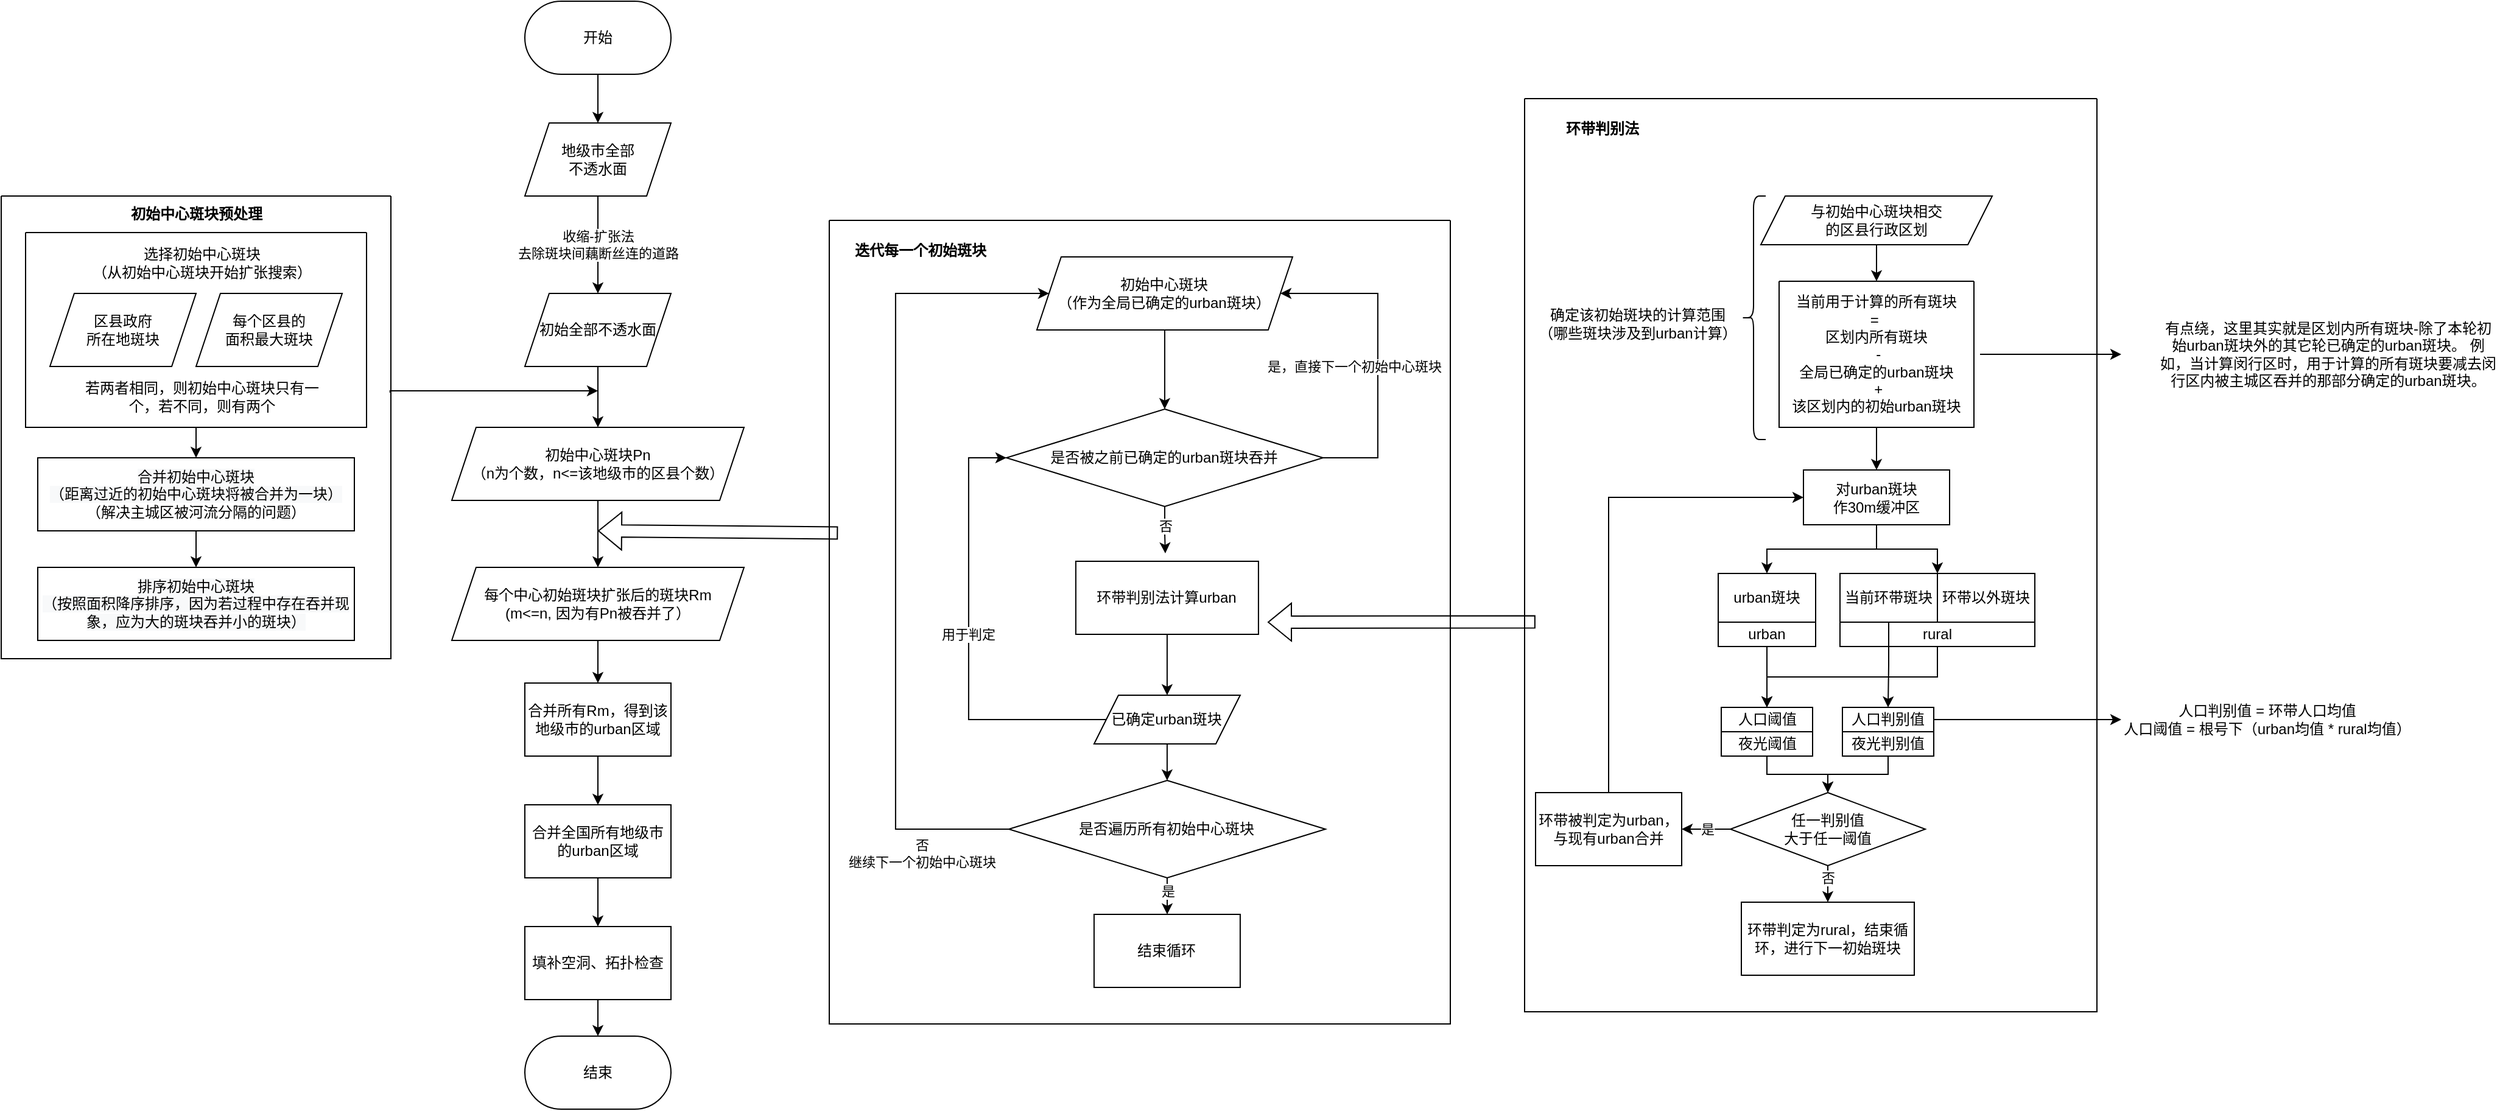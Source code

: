 <mxfile scale="3" border="0">
    <diagram id="-etbauJbDaMdRkypjcUd" name="第 1 页">
        <mxGraphModel dx="2452" dy="1109" grid="1" gridSize="10" guides="1" tooltips="1" connect="1" arrows="1" fold="1" page="1" pageScale="1" pageWidth="827" pageHeight="1169" math="0" shadow="0">
            <root>
                <mxCell id="0"/>
                <mxCell id="1" parent="0"/>
                <mxCell id="5" value="" style="edgeStyle=none;html=1;" edge="1" parent="1" source="3" target="4">
                    <mxGeometry relative="1" as="geometry"/>
                </mxCell>
                <mxCell id="6" value="收缩-扩张法&lt;br&gt;去除斑块间藕断丝连的道路" style="edgeLabel;html=1;align=center;verticalAlign=middle;resizable=0;points=[];" vertex="1" connectable="0" parent="5">
                    <mxGeometry x="-0.512" y="-1" relative="1" as="geometry">
                        <mxPoint x="1" y="20" as="offset"/>
                    </mxGeometry>
                </mxCell>
                <mxCell id="3" value="地级市全部&lt;br&gt;不透水面" style="shape=parallelogram;perimeter=parallelogramPerimeter;whiteSpace=wrap;html=1;fixedSize=1;" vertex="1" parent="1">
                    <mxGeometry x="200" y="190" width="120" height="60" as="geometry"/>
                </mxCell>
                <mxCell id="26" style="edgeStyle=none;html=1;exitX=0.5;exitY=1;exitDx=0;exitDy=0;entryX=0.5;entryY=0;entryDx=0;entryDy=0;" edge="1" parent="1" source="4" target="23">
                    <mxGeometry relative="1" as="geometry"/>
                </mxCell>
                <mxCell id="4" value="初始全部不透水面" style="shape=parallelogram;perimeter=parallelogramPerimeter;whiteSpace=wrap;html=1;fixedSize=1;" vertex="1" parent="1">
                    <mxGeometry x="200" y="330" width="120" height="60" as="geometry"/>
                </mxCell>
                <mxCell id="21" style="edgeStyle=none;html=1;exitX=0.5;exitY=1;exitDx=0;exitDy=0;entryX=0.5;entryY=0;entryDx=0;entryDy=0;" edge="1" parent="1" source="7" target="19">
                    <mxGeometry relative="1" as="geometry"/>
                </mxCell>
                <mxCell id="7" value="" style="swimlane;startSize=0;" vertex="1" parent="1">
                    <mxGeometry x="-210" y="280" width="280" height="160" as="geometry"/>
                </mxCell>
                <mxCell id="9" value="区县政府&lt;br&gt;所在地斑块" style="shape=parallelogram;perimeter=parallelogramPerimeter;whiteSpace=wrap;html=1;fixedSize=1;" vertex="1" parent="7">
                    <mxGeometry x="20" y="50" width="120" height="60" as="geometry"/>
                </mxCell>
                <mxCell id="10" value="每个区县的&lt;br&gt;面积最大斑块" style="shape=parallelogram;perimeter=parallelogramPerimeter;whiteSpace=wrap;html=1;fixedSize=1;" vertex="1" parent="7">
                    <mxGeometry x="140" y="50" width="120" height="60" as="geometry"/>
                </mxCell>
                <mxCell id="11" value="选择初始中心斑块&lt;br&gt;（从初始中心斑块开始扩张搜索）" style="text;html=1;strokeColor=none;fillColor=none;align=center;verticalAlign=middle;whiteSpace=wrap;rounded=0;" vertex="1" parent="7">
                    <mxGeometry x="50" y="10" width="190" height="30" as="geometry"/>
                </mxCell>
                <mxCell id="13" value="若两者相同，则初始中心斑块只有一个，若不同，则有两个" style="text;html=1;strokeColor=none;fillColor=none;align=center;verticalAlign=middle;whiteSpace=wrap;rounded=0;" vertex="1" parent="7">
                    <mxGeometry x="40" y="120" width="210" height="30" as="geometry"/>
                </mxCell>
                <mxCell id="22" style="edgeStyle=none;html=1;exitX=0.5;exitY=1;exitDx=0;exitDy=0;entryX=0.5;entryY=0;entryDx=0;entryDy=0;" edge="1" parent="1" source="19" target="20">
                    <mxGeometry relative="1" as="geometry"/>
                </mxCell>
                <mxCell id="19" value="&lt;span style=&quot;color: rgb(0 , 0 , 0) ; font-family: &amp;#34;helvetica&amp;#34; ; font-size: 12px ; font-style: normal ; font-weight: 400 ; letter-spacing: normal ; text-align: center ; text-indent: 0px ; text-transform: none ; word-spacing: 0px ; background-color: rgb(248 , 249 , 250) ; display: inline ; float: none&quot;&gt;合并初始中心斑块&lt;/span&gt;&lt;br style=&quot;color: rgb(0 , 0 , 0) ; font-family: &amp;#34;helvetica&amp;#34; ; font-size: 12px ; font-style: normal ; font-weight: 400 ; letter-spacing: normal ; text-align: center ; text-indent: 0px ; text-transform: none ; word-spacing: 0px ; background-color: rgb(248 , 249 , 250)&quot;&gt;&lt;span style=&quot;color: rgb(0 , 0 , 0) ; font-family: &amp;#34;helvetica&amp;#34; ; font-size: 12px ; font-style: normal ; font-weight: 400 ; letter-spacing: normal ; text-align: center ; text-indent: 0px ; text-transform: none ; word-spacing: 0px ; background-color: rgb(248 , 249 , 250) ; display: inline ; float: none&quot;&gt;（距离过近的初始中心斑块将被合并为一块）&lt;br&gt;&lt;/span&gt;（解决主城区被河流分隔的问题）" style="rounded=0;whiteSpace=wrap;html=1;" vertex="1" parent="1">
                    <mxGeometry x="-200" y="465" width="260" height="60" as="geometry"/>
                </mxCell>
                <mxCell id="20" value="&lt;span style=&quot;color: rgb(0 , 0 , 0) ; font-family: &amp;#34;helvetica&amp;#34; ; font-size: 12px ; font-style: normal ; font-weight: 400 ; letter-spacing: normal ; text-align: center ; text-indent: 0px ; text-transform: none ; word-spacing: 0px ; background-color: rgb(248 , 249 , 250) ; display: inline ; float: none&quot;&gt;排序初始中心斑块&lt;/span&gt;&lt;br style=&quot;color: rgb(0 , 0 , 0) ; font-family: &amp;#34;helvetica&amp;#34; ; font-size: 12px ; font-style: normal ; font-weight: 400 ; letter-spacing: normal ; text-align: center ; text-indent: 0px ; text-transform: none ; word-spacing: 0px ; background-color: rgb(248 , 249 , 250)&quot;&gt;&lt;span style=&quot;color: rgb(0 , 0 , 0) ; font-family: &amp;#34;helvetica&amp;#34; ; font-size: 12px ; font-style: normal ; font-weight: 400 ; letter-spacing: normal ; text-align: center ; text-indent: 0px ; text-transform: none ; word-spacing: 0px ; background-color: rgb(248 , 249 , 250) ; display: inline ; float: none&quot;&gt;（按照面积降序排序，因为若过程中存在吞并现象，应为大的斑块吞并小的斑块）&lt;/span&gt;" style="rounded=0;whiteSpace=wrap;html=1;" vertex="1" parent="1">
                    <mxGeometry x="-200" y="555" width="260" height="60" as="geometry"/>
                </mxCell>
                <mxCell id="29" style="edgeStyle=orthogonalEdgeStyle;rounded=0;html=1;exitX=0.5;exitY=1;exitDx=0;exitDy=0;entryX=0.5;entryY=0;entryDx=0;entryDy=0;" edge="1" parent="1" source="23" target="28">
                    <mxGeometry relative="1" as="geometry"/>
                </mxCell>
                <mxCell id="23" value="初始中心斑块Pn&lt;br&gt;（n为个数，n&amp;lt;=该地级市的区县个数）" style="shape=parallelogram;perimeter=parallelogramPerimeter;whiteSpace=wrap;html=1;fixedSize=1;" vertex="1" parent="1">
                    <mxGeometry x="140" y="440" width="240" height="60" as="geometry"/>
                </mxCell>
                <mxCell id="27" style="edgeStyle=orthogonalEdgeStyle;html=1;exitX=0.998;exitY=0.425;exitDx=0;exitDy=0;rounded=0;exitPerimeter=0;" edge="1" parent="1" source="24">
                    <mxGeometry relative="1" as="geometry">
                        <mxPoint x="260" y="410" as="targetPoint"/>
                        <Array as="points">
                            <mxPoint x="89" y="410"/>
                        </Array>
                    </mxGeometry>
                </mxCell>
                <mxCell id="24" value="" style="swimlane;startSize=0;" vertex="1" parent="1">
                    <mxGeometry x="-230" y="250" width="320" height="380" as="geometry"/>
                </mxCell>
                <mxCell id="25" value="初始中心斑块预处理" style="text;html=1;align=center;verticalAlign=middle;resizable=0;points=[];autosize=1;strokeColor=none;fillColor=none;fontStyle=1" vertex="1" parent="24">
                    <mxGeometry x="100" y="5" width="120" height="20" as="geometry"/>
                </mxCell>
                <mxCell id="103" style="edgeStyle=orthogonalEdgeStyle;rounded=0;html=1;exitX=0.5;exitY=1;exitDx=0;exitDy=0;entryX=0.5;entryY=0;entryDx=0;entryDy=0;" edge="1" parent="1" source="28" target="99">
                    <mxGeometry relative="1" as="geometry"/>
                </mxCell>
                <mxCell id="28" value="每个中心初始斑块扩张后的斑块Rm&lt;br&gt;(m&amp;lt;=n, 因为有Pn被吞并了）&lt;br&gt;" style="shape=parallelogram;perimeter=parallelogramPerimeter;whiteSpace=wrap;html=1;fixedSize=1;" vertex="1" parent="1">
                    <mxGeometry x="140" y="555" width="240" height="60" as="geometry"/>
                </mxCell>
                <mxCell id="34" value="" style="swimlane;startSize=0;" vertex="1" parent="1">
                    <mxGeometry x="1021" y="170" width="470" height="750" as="geometry"/>
                </mxCell>
                <mxCell id="35" value="确定该初始斑块的计算范围&lt;br&gt;（哪些斑块涉及到urban计算）" style="text;html=1;strokeColor=none;fillColor=none;align=center;verticalAlign=middle;whiteSpace=wrap;rounded=0;" vertex="1" parent="34">
                    <mxGeometry x="8" y="170" width="170" height="30" as="geometry"/>
                </mxCell>
                <mxCell id="42" style="edgeStyle=orthogonalEdgeStyle;rounded=0;html=1;exitX=0.5;exitY=1;exitDx=0;exitDy=0;entryX=0.5;entryY=0;entryDx=0;entryDy=0;" edge="1" parent="34" source="36" target="41">
                    <mxGeometry relative="1" as="geometry"/>
                </mxCell>
                <mxCell id="36" value="与初始中心斑块相交&lt;br&gt;的区县行政区划" style="shape=parallelogram;perimeter=parallelogramPerimeter;whiteSpace=wrap;html=1;fixedSize=1;" vertex="1" parent="34">
                    <mxGeometry x="194" y="80" width="190" height="40" as="geometry"/>
                </mxCell>
                <mxCell id="37" value="当前用于计算的所有斑块 &lt;br&gt;=&amp;nbsp; &lt;br&gt;区划内所有斑块&lt;br&gt;&amp;nbsp;-&lt;br&gt;全局已确定的urban斑块&lt;br&gt;&amp;nbsp;+&lt;br&gt;该区划内的初始urban斑块" style="text;html=1;strokeColor=none;fillColor=none;align=center;verticalAlign=middle;whiteSpace=wrap;rounded=0;" vertex="1" parent="34">
                    <mxGeometry x="204" y="170" width="170" height="80" as="geometry"/>
                </mxCell>
                <mxCell id="68" style="edgeStyle=orthogonalEdgeStyle;rounded=0;html=1;exitX=0.5;exitY=1;exitDx=0;exitDy=0;entryX=0.5;entryY=0;entryDx=0;entryDy=0;" edge="1" parent="34" source="41" target="67">
                    <mxGeometry relative="1" as="geometry"/>
                </mxCell>
                <mxCell id="41" value="" style="swimlane;startSize=0;" vertex="1" parent="34">
                    <mxGeometry x="209" y="150" width="160" height="120" as="geometry"/>
                </mxCell>
                <mxCell id="43" value="urban斑块" style="rounded=0;whiteSpace=wrap;html=1;" vertex="1" parent="34">
                    <mxGeometry x="159" y="390" width="80" height="40" as="geometry"/>
                </mxCell>
                <mxCell id="44" value="当前环带斑块" style="rounded=0;whiteSpace=wrap;html=1;" vertex="1" parent="34">
                    <mxGeometry x="259" y="390" width="80" height="40" as="geometry"/>
                </mxCell>
                <mxCell id="45" value="环带以外斑块" style="rounded=0;whiteSpace=wrap;html=1;" vertex="1" parent="34">
                    <mxGeometry x="339" y="390" width="80" height="40" as="geometry"/>
                </mxCell>
                <mxCell id="109" style="edgeStyle=orthogonalEdgeStyle;rounded=0;html=1;exitX=0.5;exitY=1;exitDx=0;exitDy=0;entryX=0.5;entryY=0;entryDx=0;entryDy=0;" edge="1" parent="34" source="46" target="51">
                    <mxGeometry relative="1" as="geometry"/>
                </mxCell>
                <mxCell id="46" value="urban" style="rounded=0;whiteSpace=wrap;html=1;" vertex="1" parent="34">
                    <mxGeometry x="159" y="430" width="80" height="20" as="geometry"/>
                </mxCell>
                <mxCell id="56" style="edgeStyle=orthogonalEdgeStyle;rounded=0;html=1;exitX=0.5;exitY=1;exitDx=0;exitDy=0;entryX=0.5;entryY=0;entryDx=0;entryDy=0;" edge="1" parent="34" source="47" target="51">
                    <mxGeometry relative="1" as="geometry"/>
                </mxCell>
                <mxCell id="47" value="rural" style="rounded=0;whiteSpace=wrap;html=1;" vertex="1" parent="34">
                    <mxGeometry x="259" y="430" width="160" height="20" as="geometry"/>
                </mxCell>
                <mxCell id="51" value="人口阈值" style="rounded=0;whiteSpace=wrap;html=1;" vertex="1" parent="34">
                    <mxGeometry x="161.5" y="500" width="75" height="20" as="geometry"/>
                </mxCell>
                <mxCell id="79" style="edgeStyle=orthogonalEdgeStyle;rounded=0;html=1;exitX=0.5;exitY=1;exitDx=0;exitDy=0;entryX=0.5;entryY=0;entryDx=0;entryDy=0;" edge="1" parent="34" source="52" target="63">
                    <mxGeometry relative="1" as="geometry"/>
                </mxCell>
                <mxCell id="52" value="夜光阈值" style="rounded=0;whiteSpace=wrap;html=1;" vertex="1" parent="34">
                    <mxGeometry x="161.5" y="520" width="75" height="20" as="geometry"/>
                </mxCell>
                <mxCell id="53" value="人口判别值" style="rounded=0;whiteSpace=wrap;html=1;" vertex="1" parent="34">
                    <mxGeometry x="261" y="500" width="75" height="20" as="geometry"/>
                </mxCell>
                <mxCell id="54" value="夜光判别值" style="rounded=0;whiteSpace=wrap;html=1;" vertex="1" parent="34">
                    <mxGeometry x="261" y="520" width="75" height="20" as="geometry"/>
                </mxCell>
                <mxCell id="55" style="edgeStyle=orthogonalEdgeStyle;rounded=0;html=1;exitX=0.5;exitY=1;exitDx=0;exitDy=0;entryX=0.5;entryY=0;entryDx=0;entryDy=0;" edge="1" parent="34" source="44" target="53">
                    <mxGeometry relative="1" as="geometry"/>
                </mxCell>
                <mxCell id="74" style="edgeStyle=orthogonalEdgeStyle;rounded=0;html=1;exitX=0;exitY=0.5;exitDx=0;exitDy=0;entryX=1;entryY=0.5;entryDx=0;entryDy=0;" edge="1" parent="34" source="63" target="73">
                    <mxGeometry relative="1" as="geometry"/>
                </mxCell>
                <mxCell id="76" value="是" style="edgeLabel;html=1;align=center;verticalAlign=middle;resizable=0;points=[];" vertex="1" connectable="0" parent="74">
                    <mxGeometry x="0.333" relative="1" as="geometry">
                        <mxPoint x="7" as="offset"/>
                    </mxGeometry>
                </mxCell>
                <mxCell id="77" style="edgeStyle=orthogonalEdgeStyle;rounded=0;html=1;exitX=0.5;exitY=1;exitDx=0;exitDy=0;entryX=0.5;entryY=0;entryDx=0;entryDy=0;" edge="1" parent="34" source="63" target="72">
                    <mxGeometry relative="1" as="geometry">
                        <Array as="points">
                            <mxPoint x="249" y="640"/>
                            <mxPoint x="249" y="640"/>
                        </Array>
                    </mxGeometry>
                </mxCell>
                <mxCell id="78" value="否" style="edgeLabel;html=1;align=center;verticalAlign=middle;resizable=0;points=[];" vertex="1" connectable="0" parent="77">
                    <mxGeometry x="-0.334" relative="1" as="geometry">
                        <mxPoint as="offset"/>
                    </mxGeometry>
                </mxCell>
                <mxCell id="63" value="任一判别值&lt;br&gt;大于任一阈值" style="rhombus;whiteSpace=wrap;html=1;" vertex="1" parent="34">
                    <mxGeometry x="169" y="570" width="160" height="60" as="geometry"/>
                </mxCell>
                <mxCell id="69" style="edgeStyle=orthogonalEdgeStyle;rounded=0;html=1;exitX=0.5;exitY=1;exitDx=0;exitDy=0;entryX=0.5;entryY=0;entryDx=0;entryDy=0;" edge="1" parent="34" source="67" target="43">
                    <mxGeometry relative="1" as="geometry"/>
                </mxCell>
                <mxCell id="70" style="edgeStyle=orthogonalEdgeStyle;rounded=0;html=1;exitX=0.5;exitY=1;exitDx=0;exitDy=0;entryX=1;entryY=0;entryDx=0;entryDy=0;" edge="1" parent="34" source="67" target="44">
                    <mxGeometry relative="1" as="geometry"/>
                </mxCell>
                <mxCell id="67" value="对urban斑块&lt;br&gt;作30m缓冲区" style="rounded=0;whiteSpace=wrap;html=1;" vertex="1" parent="34">
                    <mxGeometry x="229" y="305" width="120" height="45" as="geometry"/>
                </mxCell>
                <mxCell id="72" value="环带判定为rural，结束循环，进行下一初始斑块" style="rounded=0;whiteSpace=wrap;html=1;" vertex="1" parent="34">
                    <mxGeometry x="178" y="660" width="142" height="60" as="geometry"/>
                </mxCell>
                <mxCell id="75" style="edgeStyle=orthogonalEdgeStyle;rounded=0;html=1;exitX=0.5;exitY=0;exitDx=0;exitDy=0;entryX=0;entryY=0.5;entryDx=0;entryDy=0;" edge="1" parent="34" source="73" target="67">
                    <mxGeometry relative="1" as="geometry"/>
                </mxCell>
                <mxCell id="73" value="环带被判定为urban，与现有urban合并" style="rounded=0;whiteSpace=wrap;html=1;" vertex="1" parent="34">
                    <mxGeometry x="9" y="570" width="120" height="60" as="geometry"/>
                </mxCell>
                <mxCell id="88" value="环带判别法" style="text;html=1;strokeColor=none;fillColor=none;align=center;verticalAlign=middle;whiteSpace=wrap;rounded=0;fontStyle=1" vertex="1" parent="34">
                    <mxGeometry x="-1" y="10" width="130" height="30" as="geometry"/>
                </mxCell>
                <mxCell id="90" value="" style="shape=curlyBracket;whiteSpace=wrap;html=1;rounded=1;" vertex="1" parent="34">
                    <mxGeometry x="178" y="80" width="20" height="200" as="geometry"/>
                </mxCell>
                <mxCell id="80" style="edgeStyle=orthogonalEdgeStyle;rounded=0;html=1;exitX=0.5;exitY=1;exitDx=0;exitDy=0;entryX=0.5;entryY=0;entryDx=0;entryDy=0;" edge="1" parent="34" source="54" target="63">
                    <mxGeometry relative="1" as="geometry">
                        <mxPoint x="249" y="610" as="targetPoint"/>
                    </mxGeometry>
                </mxCell>
                <mxCell id="38" style="edgeStyle=orthogonalEdgeStyle;rounded=0;html=1;entryX=0;entryY=0.5;entryDx=0;entryDy=0;" edge="1" parent="1" source="37">
                    <mxGeometry relative="1" as="geometry">
                        <mxPoint x="1511" y="380" as="targetPoint"/>
                    </mxGeometry>
                </mxCell>
                <mxCell id="40" value="有点绕，这里其实就是区划内所有斑块-除了本轮初始urban斑块外的其它轮已确定的urban斑块。 例如，当计算闵行区时，用于计算的所有斑块要减去闵行区内被主城区吞并的那部分确定的urban斑块。" style="text;html=1;strokeColor=none;fillColor=none;align=center;verticalAlign=middle;whiteSpace=wrap;rounded=0;" vertex="1" parent="1">
                    <mxGeometry x="1541" y="335" width="280" height="90" as="geometry"/>
                </mxCell>
                <mxCell id="59" value="人口判别值 = 环带人口均值&lt;br&gt;人口阈值 = 根号下（urban均值 * rural均值）" style="text;html=1;strokeColor=none;fillColor=none;align=center;verticalAlign=middle;whiteSpace=wrap;rounded=0;" vertex="1" parent="1">
                    <mxGeometry x="1511" y="665" width="240" height="30" as="geometry"/>
                </mxCell>
                <mxCell id="61" style="edgeStyle=orthogonalEdgeStyle;rounded=0;html=1;exitX=1;exitY=0.5;exitDx=0;exitDy=0;entryX=0;entryY=0.5;entryDx=0;entryDy=0;" edge="1" parent="1" source="53" target="59">
                    <mxGeometry relative="1" as="geometry">
                        <mxPoint x="1694.5" y="720" as="targetPoint"/>
                    </mxGeometry>
                </mxCell>
                <mxCell id="94" value="" style="swimlane;startSize=0;" vertex="1" parent="1">
                    <mxGeometry x="450" y="270" width="510" height="660" as="geometry"/>
                </mxCell>
                <mxCell id="95" value="迭代每一个初始斑块" style="text;html=1;strokeColor=none;fillColor=none;align=center;verticalAlign=middle;whiteSpace=wrap;rounded=0;fontStyle=1" vertex="1" parent="94">
                    <mxGeometry x="10" y="10" width="130" height="30" as="geometry"/>
                </mxCell>
                <mxCell id="30" value="初始中心斑块&lt;br&gt;（作为全局已确定的urban斑块）" style="shape=parallelogram;perimeter=parallelogramPerimeter;whiteSpace=wrap;html=1;fixedSize=1;" vertex="1" parent="94">
                    <mxGeometry x="170.45" y="30" width="210" height="60" as="geometry"/>
                </mxCell>
                <mxCell id="111" style="edgeStyle=orthogonalEdgeStyle;rounded=0;html=1;exitX=0.5;exitY=1;exitDx=0;exitDy=0;entryX=0.5;entryY=0;entryDx=0;entryDy=0;" edge="1" parent="94" source="32" target="110">
                    <mxGeometry relative="1" as="geometry"/>
                </mxCell>
                <mxCell id="32" value="已确定urban斑块" style="shape=parallelogram;perimeter=parallelogramPerimeter;whiteSpace=wrap;html=1;fixedSize=1;" vertex="1" parent="94">
                    <mxGeometry x="217.45" y="390" width="120" height="40" as="geometry"/>
                </mxCell>
                <mxCell id="82" style="edgeStyle=orthogonalEdgeStyle;rounded=0;html=1;exitX=1;exitY=0.5;exitDx=0;exitDy=0;entryX=1;entryY=0.5;entryDx=0;entryDy=0;" edge="1" parent="94" source="81" target="30">
                    <mxGeometry relative="1" as="geometry">
                        <Array as="points">
                            <mxPoint x="450.45" y="195"/>
                            <mxPoint x="450.45" y="60"/>
                        </Array>
                    </mxGeometry>
                </mxCell>
                <mxCell id="83" value="是，直接下一个初始中心斑块" style="edgeLabel;html=1;align=center;verticalAlign=middle;resizable=0;points=[];" vertex="1" connectable="0" parent="82">
                    <mxGeometry x="-0.172" y="-5" relative="1" as="geometry">
                        <mxPoint x="-25" y="-13" as="offset"/>
                    </mxGeometry>
                </mxCell>
                <mxCell id="81" value="是否被之前已确定的urban斑块吞并" style="rhombus;whiteSpace=wrap;html=1;" vertex="1" parent="94">
                    <mxGeometry x="145.45" y="155" width="260" height="80" as="geometry"/>
                </mxCell>
                <mxCell id="87" style="edgeStyle=orthogonalEdgeStyle;rounded=0;html=1;exitX=0.5;exitY=1;exitDx=0;exitDy=0;entryX=0.5;entryY=0;entryDx=0;entryDy=0;" edge="1" parent="94" source="30" target="81">
                    <mxGeometry relative="1" as="geometry"/>
                </mxCell>
                <mxCell id="92" style="edgeStyle=orthogonalEdgeStyle;rounded=0;html=1;exitX=0;exitY=0.5;exitDx=0;exitDy=0;entryX=0;entryY=0.5;entryDx=0;entryDy=0;" edge="1" parent="94" source="32" target="81">
                    <mxGeometry relative="1" as="geometry">
                        <Array as="points">
                            <mxPoint x="114.45" y="410"/>
                            <mxPoint x="114.45" y="195"/>
                        </Array>
                    </mxGeometry>
                </mxCell>
                <mxCell id="93" value="用于判定" style="edgeLabel;html=1;align=center;verticalAlign=middle;resizable=0;points=[];" vertex="1" connectable="0" parent="92">
                    <mxGeometry x="0.021" y="1" relative="1" as="geometry">
                        <mxPoint as="offset"/>
                    </mxGeometry>
                </mxCell>
                <mxCell id="91" style="edgeStyle=orthogonalEdgeStyle;rounded=0;html=1;exitX=0.5;exitY=1;exitDx=0;exitDy=0;" edge="1" parent="94" source="84" target="32">
                    <mxGeometry relative="1" as="geometry"/>
                </mxCell>
                <mxCell id="84" value="环带判别法计算urban" style="rounded=0;whiteSpace=wrap;html=1;" vertex="1" parent="94">
                    <mxGeometry x="202.45" y="280" width="150" height="60" as="geometry"/>
                </mxCell>
                <mxCell id="85" style="edgeStyle=orthogonalEdgeStyle;rounded=0;html=1;exitX=0.5;exitY=1;exitDx=0;exitDy=0;entryX=0.49;entryY=-0.108;entryDx=0;entryDy=0;entryPerimeter=0;" edge="1" parent="94" source="81" target="84">
                    <mxGeometry relative="1" as="geometry"/>
                </mxCell>
                <mxCell id="86" value="否" style="edgeLabel;html=1;align=center;verticalAlign=middle;resizable=0;points=[];" vertex="1" connectable="0" parent="85">
                    <mxGeometry x="-0.721" relative="1" as="geometry">
                        <mxPoint y="10" as="offset"/>
                    </mxGeometry>
                </mxCell>
                <mxCell id="115" style="edgeStyle=orthogonalEdgeStyle;rounded=0;html=1;exitX=0.5;exitY=1;exitDx=0;exitDy=0;" edge="1" parent="94" source="110" target="114">
                    <mxGeometry relative="1" as="geometry">
                        <Array as="points">
                            <mxPoint x="277.45" y="550"/>
                            <mxPoint x="277.45" y="550"/>
                        </Array>
                    </mxGeometry>
                </mxCell>
                <mxCell id="116" value="是" style="edgeLabel;html=1;align=center;verticalAlign=middle;resizable=0;points=[];" vertex="1" connectable="0" parent="115">
                    <mxGeometry x="-0.64" relative="1" as="geometry">
                        <mxPoint y="5" as="offset"/>
                    </mxGeometry>
                </mxCell>
                <mxCell id="110" value="是否遍历所有初始中心斑块" style="rhombus;whiteSpace=wrap;html=1;" vertex="1" parent="94">
                    <mxGeometry x="147.45" y="460" width="260" height="80" as="geometry"/>
                </mxCell>
                <mxCell id="114" value="结束循环" style="rounded=0;whiteSpace=wrap;html=1;" vertex="1" parent="94">
                    <mxGeometry x="217.45" y="570" width="120" height="60" as="geometry"/>
                </mxCell>
                <mxCell id="112" style="edgeStyle=orthogonalEdgeStyle;rounded=0;html=1;exitX=0;exitY=0.5;exitDx=0;exitDy=0;entryX=0;entryY=0.5;entryDx=0;entryDy=0;" edge="1" parent="94" source="110" target="30">
                    <mxGeometry relative="1" as="geometry">
                        <Array as="points">
                            <mxPoint x="54.45" y="500"/>
                            <mxPoint x="54.45" y="60"/>
                        </Array>
                    </mxGeometry>
                </mxCell>
                <mxCell id="113" value="否&lt;br&gt;继续下一个初始中心斑块" style="edgeLabel;html=1;align=center;verticalAlign=middle;resizable=0;points=[];" vertex="1" connectable="0" parent="112">
                    <mxGeometry x="-0.508" y="2" relative="1" as="geometry">
                        <mxPoint x="23" y="89" as="offset"/>
                    </mxGeometry>
                </mxCell>
                <mxCell id="97" value="" style="shape=flexArrow;endArrow=classic;html=1;rounded=0;exitX=0.019;exitY=0.573;exitDx=0;exitDy=0;exitPerimeter=0;" edge="1" parent="94" source="34">
                    <mxGeometry width="50" height="50" relative="1" as="geometry">
                        <mxPoint x="553" y="330" as="sourcePoint"/>
                        <mxPoint x="360" y="330" as="targetPoint"/>
                        <Array as="points"/>
                    </mxGeometry>
                </mxCell>
                <mxCell id="98" value="" style="shape=flexArrow;endArrow=classic;html=1;rounded=0;exitX=0.014;exitY=0.389;exitDx=0;exitDy=0;exitPerimeter=0;" edge="1" parent="1" source="94">
                    <mxGeometry width="50" height="50" relative="1" as="geometry">
                        <mxPoint x="460" y="540" as="sourcePoint"/>
                        <mxPoint x="260" y="525" as="targetPoint"/>
                        <Array as="points"/>
                    </mxGeometry>
                </mxCell>
                <mxCell id="104" style="edgeStyle=orthogonalEdgeStyle;rounded=0;html=1;exitX=0.5;exitY=1;exitDx=0;exitDy=0;" edge="1" parent="1" source="99" target="100">
                    <mxGeometry relative="1" as="geometry"/>
                </mxCell>
                <mxCell id="99" value="合并所有Rm，得到该地级市的urban区域" style="rounded=0;whiteSpace=wrap;html=1;" vertex="1" parent="1">
                    <mxGeometry x="200" y="650" width="120" height="60" as="geometry"/>
                </mxCell>
                <mxCell id="105" style="edgeStyle=orthogonalEdgeStyle;rounded=0;html=1;exitX=0.5;exitY=1;exitDx=0;exitDy=0;entryX=0.5;entryY=0;entryDx=0;entryDy=0;" edge="1" parent="1" source="100" target="101">
                    <mxGeometry relative="1" as="geometry"/>
                </mxCell>
                <mxCell id="100" value="合并全国所有地级市的urban区域" style="rounded=0;whiteSpace=wrap;html=1;" vertex="1" parent="1">
                    <mxGeometry x="200" y="750" width="120" height="60" as="geometry"/>
                </mxCell>
                <mxCell id="106" style="edgeStyle=orthogonalEdgeStyle;rounded=0;html=1;exitX=0.5;exitY=1;exitDx=0;exitDy=0;" edge="1" parent="1" source="101" target="102">
                    <mxGeometry relative="1" as="geometry"/>
                </mxCell>
                <mxCell id="101" value="填补空洞、拓扑检查" style="rounded=0;whiteSpace=wrap;html=1;" vertex="1" parent="1">
                    <mxGeometry x="200" y="850" width="120" height="60" as="geometry"/>
                </mxCell>
                <mxCell id="102" value="结束" style="rounded=1;whiteSpace=wrap;html=1;arcSize=50;" vertex="1" parent="1">
                    <mxGeometry x="200" y="940" width="120" height="60" as="geometry"/>
                </mxCell>
                <mxCell id="108" style="edgeStyle=orthogonalEdgeStyle;rounded=0;html=1;exitX=0.5;exitY=1;exitDx=0;exitDy=0;entryX=0.5;entryY=0;entryDx=0;entryDy=0;" edge="1" parent="1" source="107" target="3">
                    <mxGeometry relative="1" as="geometry"/>
                </mxCell>
                <mxCell id="107" value="开始" style="rounded=1;whiteSpace=wrap;html=1;arcSize=50;" vertex="1" parent="1">
                    <mxGeometry x="200" y="90" width="120" height="60" as="geometry"/>
                </mxCell>
            </root>
        </mxGraphModel>
    </diagram>
</mxfile>